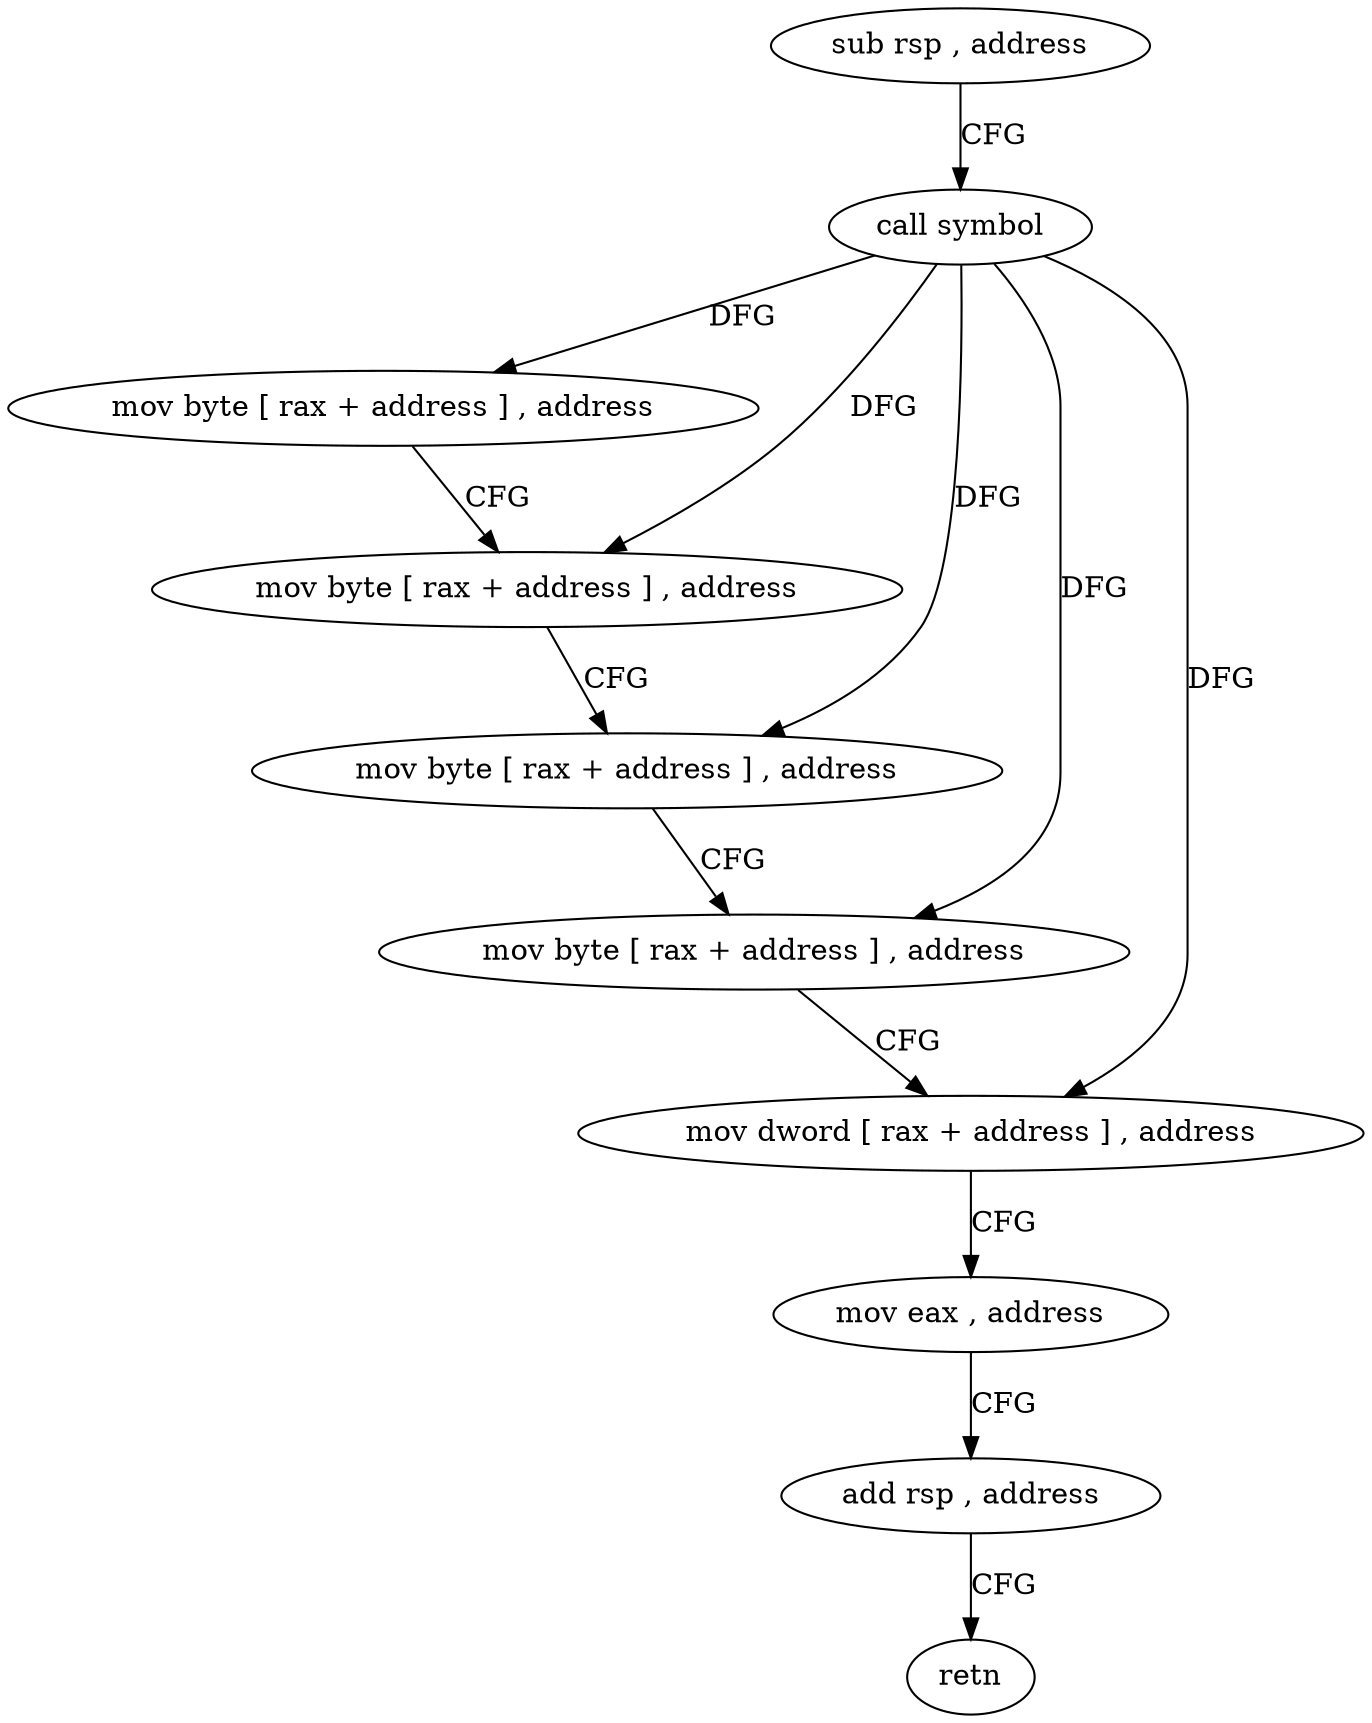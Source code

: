 digraph "func" {
"4242519" [label = "sub rsp , address" ]
"4242523" [label = "call symbol" ]
"4242528" [label = "mov byte [ rax + address ] , address" ]
"4242532" [label = "mov byte [ rax + address ] , address" ]
"4242536" [label = "mov byte [ rax + address ] , address" ]
"4242540" [label = "mov byte [ rax + address ] , address" ]
"4242544" [label = "mov dword [ rax + address ] , address" ]
"4242551" [label = "mov eax , address" ]
"4242556" [label = "add rsp , address" ]
"4242560" [label = "retn" ]
"4242519" -> "4242523" [ label = "CFG" ]
"4242523" -> "4242528" [ label = "DFG" ]
"4242523" -> "4242532" [ label = "DFG" ]
"4242523" -> "4242536" [ label = "DFG" ]
"4242523" -> "4242540" [ label = "DFG" ]
"4242523" -> "4242544" [ label = "DFG" ]
"4242528" -> "4242532" [ label = "CFG" ]
"4242532" -> "4242536" [ label = "CFG" ]
"4242536" -> "4242540" [ label = "CFG" ]
"4242540" -> "4242544" [ label = "CFG" ]
"4242544" -> "4242551" [ label = "CFG" ]
"4242551" -> "4242556" [ label = "CFG" ]
"4242556" -> "4242560" [ label = "CFG" ]
}
